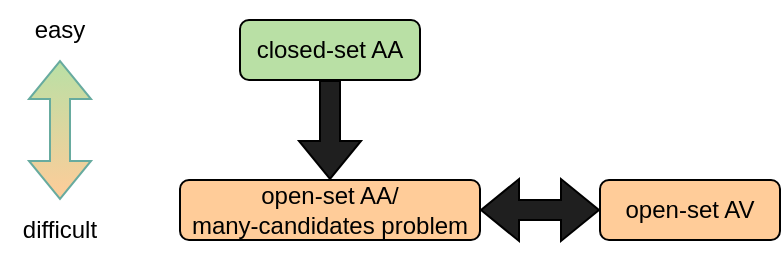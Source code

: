 <mxfile version="26.2.14">
  <diagram name="Seite-1" id="fRk0fHp6u16eHB7_5ZvV">
    <mxGraphModel dx="817" dy="498" grid="1" gridSize="10" guides="1" tooltips="1" connect="1" arrows="1" fold="1" page="1" pageScale="1" pageWidth="827" pageHeight="1169" math="0" shadow="0">
      <root>
        <mxCell id="0" />
        <mxCell id="1" parent="0" />
        <mxCell id="h4Sl14XQF3uMrTUC3KLR-1" value="&lt;div&gt;closed-set AA&lt;/div&gt;" style="rounded=1;whiteSpace=wrap;html=1;fillColor=#B9E0A5;" parent="1" vertex="1">
          <mxGeometry x="310" y="130" width="90" height="30" as="geometry" />
        </mxCell>
        <mxCell id="h4Sl14XQF3uMrTUC3KLR-5" style="edgeStyle=orthogonalEdgeStyle;rounded=0;orthogonalLoop=1;jettySize=auto;html=1;exitX=1;exitY=0.5;exitDx=0;exitDy=0;entryX=0;entryY=0.5;entryDx=0;entryDy=0;shape=flexArrow;startArrow=block;strokeWidth=1;fillColor=#1F1F1F;" parent="1" source="h4Sl14XQF3uMrTUC3KLR-2" target="h4Sl14XQF3uMrTUC3KLR-3" edge="1">
          <mxGeometry relative="1" as="geometry" />
        </mxCell>
        <mxCell id="h4Sl14XQF3uMrTUC3KLR-2" value="open-set AA/&lt;br&gt;many-candidates problem" style="rounded=1;whiteSpace=wrap;html=1;fillColor=#FFCC99;" parent="1" vertex="1">
          <mxGeometry x="280" y="210" width="150" height="30" as="geometry" />
        </mxCell>
        <mxCell id="h4Sl14XQF3uMrTUC3KLR-3" value="open-set AV" style="rounded=1;whiteSpace=wrap;html=1;fillColor=#FFCC99;" parent="1" vertex="1">
          <mxGeometry x="490" y="210" width="90" height="30" as="geometry" />
        </mxCell>
        <mxCell id="h4Sl14XQF3uMrTUC3KLR-4" style="edgeStyle=orthogonalEdgeStyle;rounded=0;orthogonalLoop=1;jettySize=auto;html=1;exitX=0.5;exitY=1;exitDx=0;exitDy=0;entryX=0.5;entryY=0;entryDx=0;entryDy=0;shape=flexArrow;fillColor=#1F1F1F;" parent="1" source="h4Sl14XQF3uMrTUC3KLR-1" target="h4Sl14XQF3uMrTUC3KLR-2" edge="1">
          <mxGeometry relative="1" as="geometry" />
        </mxCell>
        <mxCell id="h4Sl14XQF3uMrTUC3KLR-7" value="easy" style="text;html=1;align=center;verticalAlign=middle;whiteSpace=wrap;rounded=0;" parent="1" vertex="1">
          <mxGeometry x="190" y="120" width="60" height="30" as="geometry" />
        </mxCell>
        <mxCell id="h4Sl14XQF3uMrTUC3KLR-9" value="" style="edgeStyle=orthogonalEdgeStyle;rounded=0;orthogonalLoop=1;jettySize=auto;html=1;shape=flexArrow;startArrow=block;fillColor=#B9E0A5;strokeColor=#67AB9F;fillStyle=auto;gradientColor=#FFCC99;" parent="1" source="h4Sl14XQF3uMrTUC3KLR-8" target="h4Sl14XQF3uMrTUC3KLR-7" edge="1">
          <mxGeometry relative="1" as="geometry" />
        </mxCell>
        <mxCell id="h4Sl14XQF3uMrTUC3KLR-8" value="difficult" style="text;html=1;align=center;verticalAlign=middle;whiteSpace=wrap;rounded=0;" parent="1" vertex="1">
          <mxGeometry x="190" y="220" width="60" height="30" as="geometry" />
        </mxCell>
      </root>
    </mxGraphModel>
  </diagram>
</mxfile>
